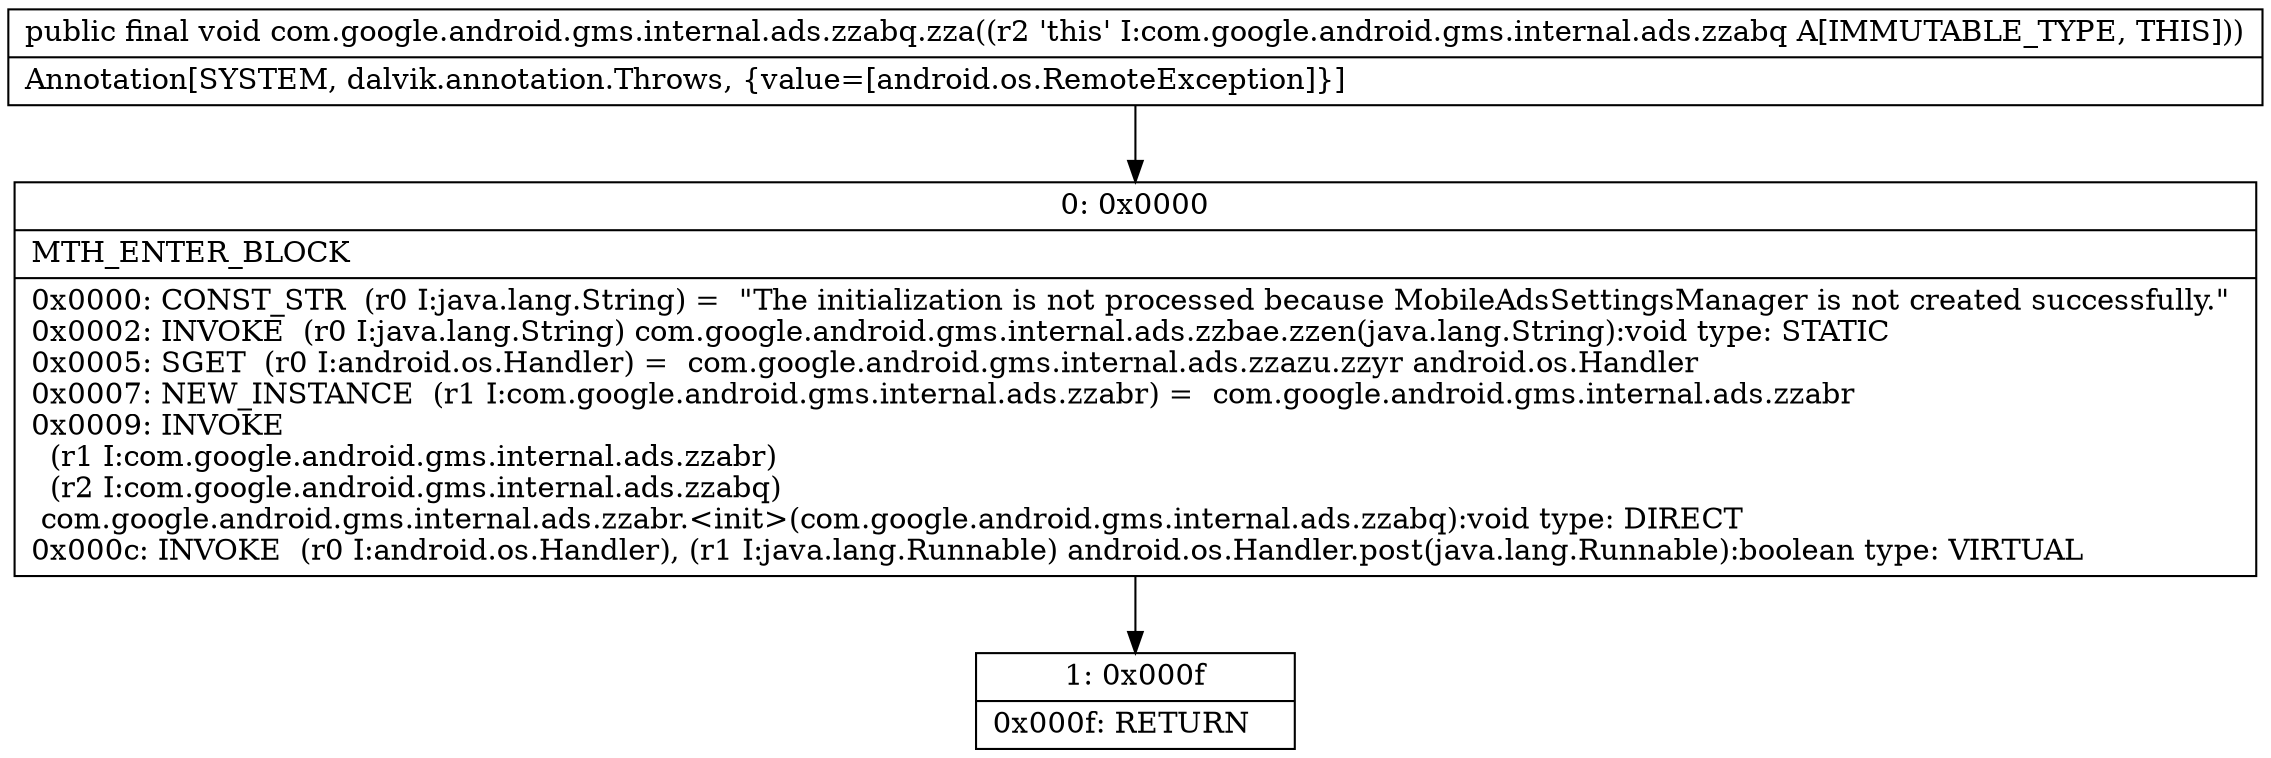 digraph "CFG forcom.google.android.gms.internal.ads.zzabq.zza()V" {
Node_0 [shape=record,label="{0\:\ 0x0000|MTH_ENTER_BLOCK\l|0x0000: CONST_STR  (r0 I:java.lang.String) =  \"The initialization is not processed because MobileAdsSettingsManager is not created successfully.\" \l0x0002: INVOKE  (r0 I:java.lang.String) com.google.android.gms.internal.ads.zzbae.zzen(java.lang.String):void type: STATIC \l0x0005: SGET  (r0 I:android.os.Handler) =  com.google.android.gms.internal.ads.zzazu.zzyr android.os.Handler \l0x0007: NEW_INSTANCE  (r1 I:com.google.android.gms.internal.ads.zzabr) =  com.google.android.gms.internal.ads.zzabr \l0x0009: INVOKE  \l  (r1 I:com.google.android.gms.internal.ads.zzabr)\l  (r2 I:com.google.android.gms.internal.ads.zzabq)\l com.google.android.gms.internal.ads.zzabr.\<init\>(com.google.android.gms.internal.ads.zzabq):void type: DIRECT \l0x000c: INVOKE  (r0 I:android.os.Handler), (r1 I:java.lang.Runnable) android.os.Handler.post(java.lang.Runnable):boolean type: VIRTUAL \l}"];
Node_1 [shape=record,label="{1\:\ 0x000f|0x000f: RETURN   \l}"];
MethodNode[shape=record,label="{public final void com.google.android.gms.internal.ads.zzabq.zza((r2 'this' I:com.google.android.gms.internal.ads.zzabq A[IMMUTABLE_TYPE, THIS]))  | Annotation[SYSTEM, dalvik.annotation.Throws, \{value=[android.os.RemoteException]\}]\l}"];
MethodNode -> Node_0;
Node_0 -> Node_1;
}

